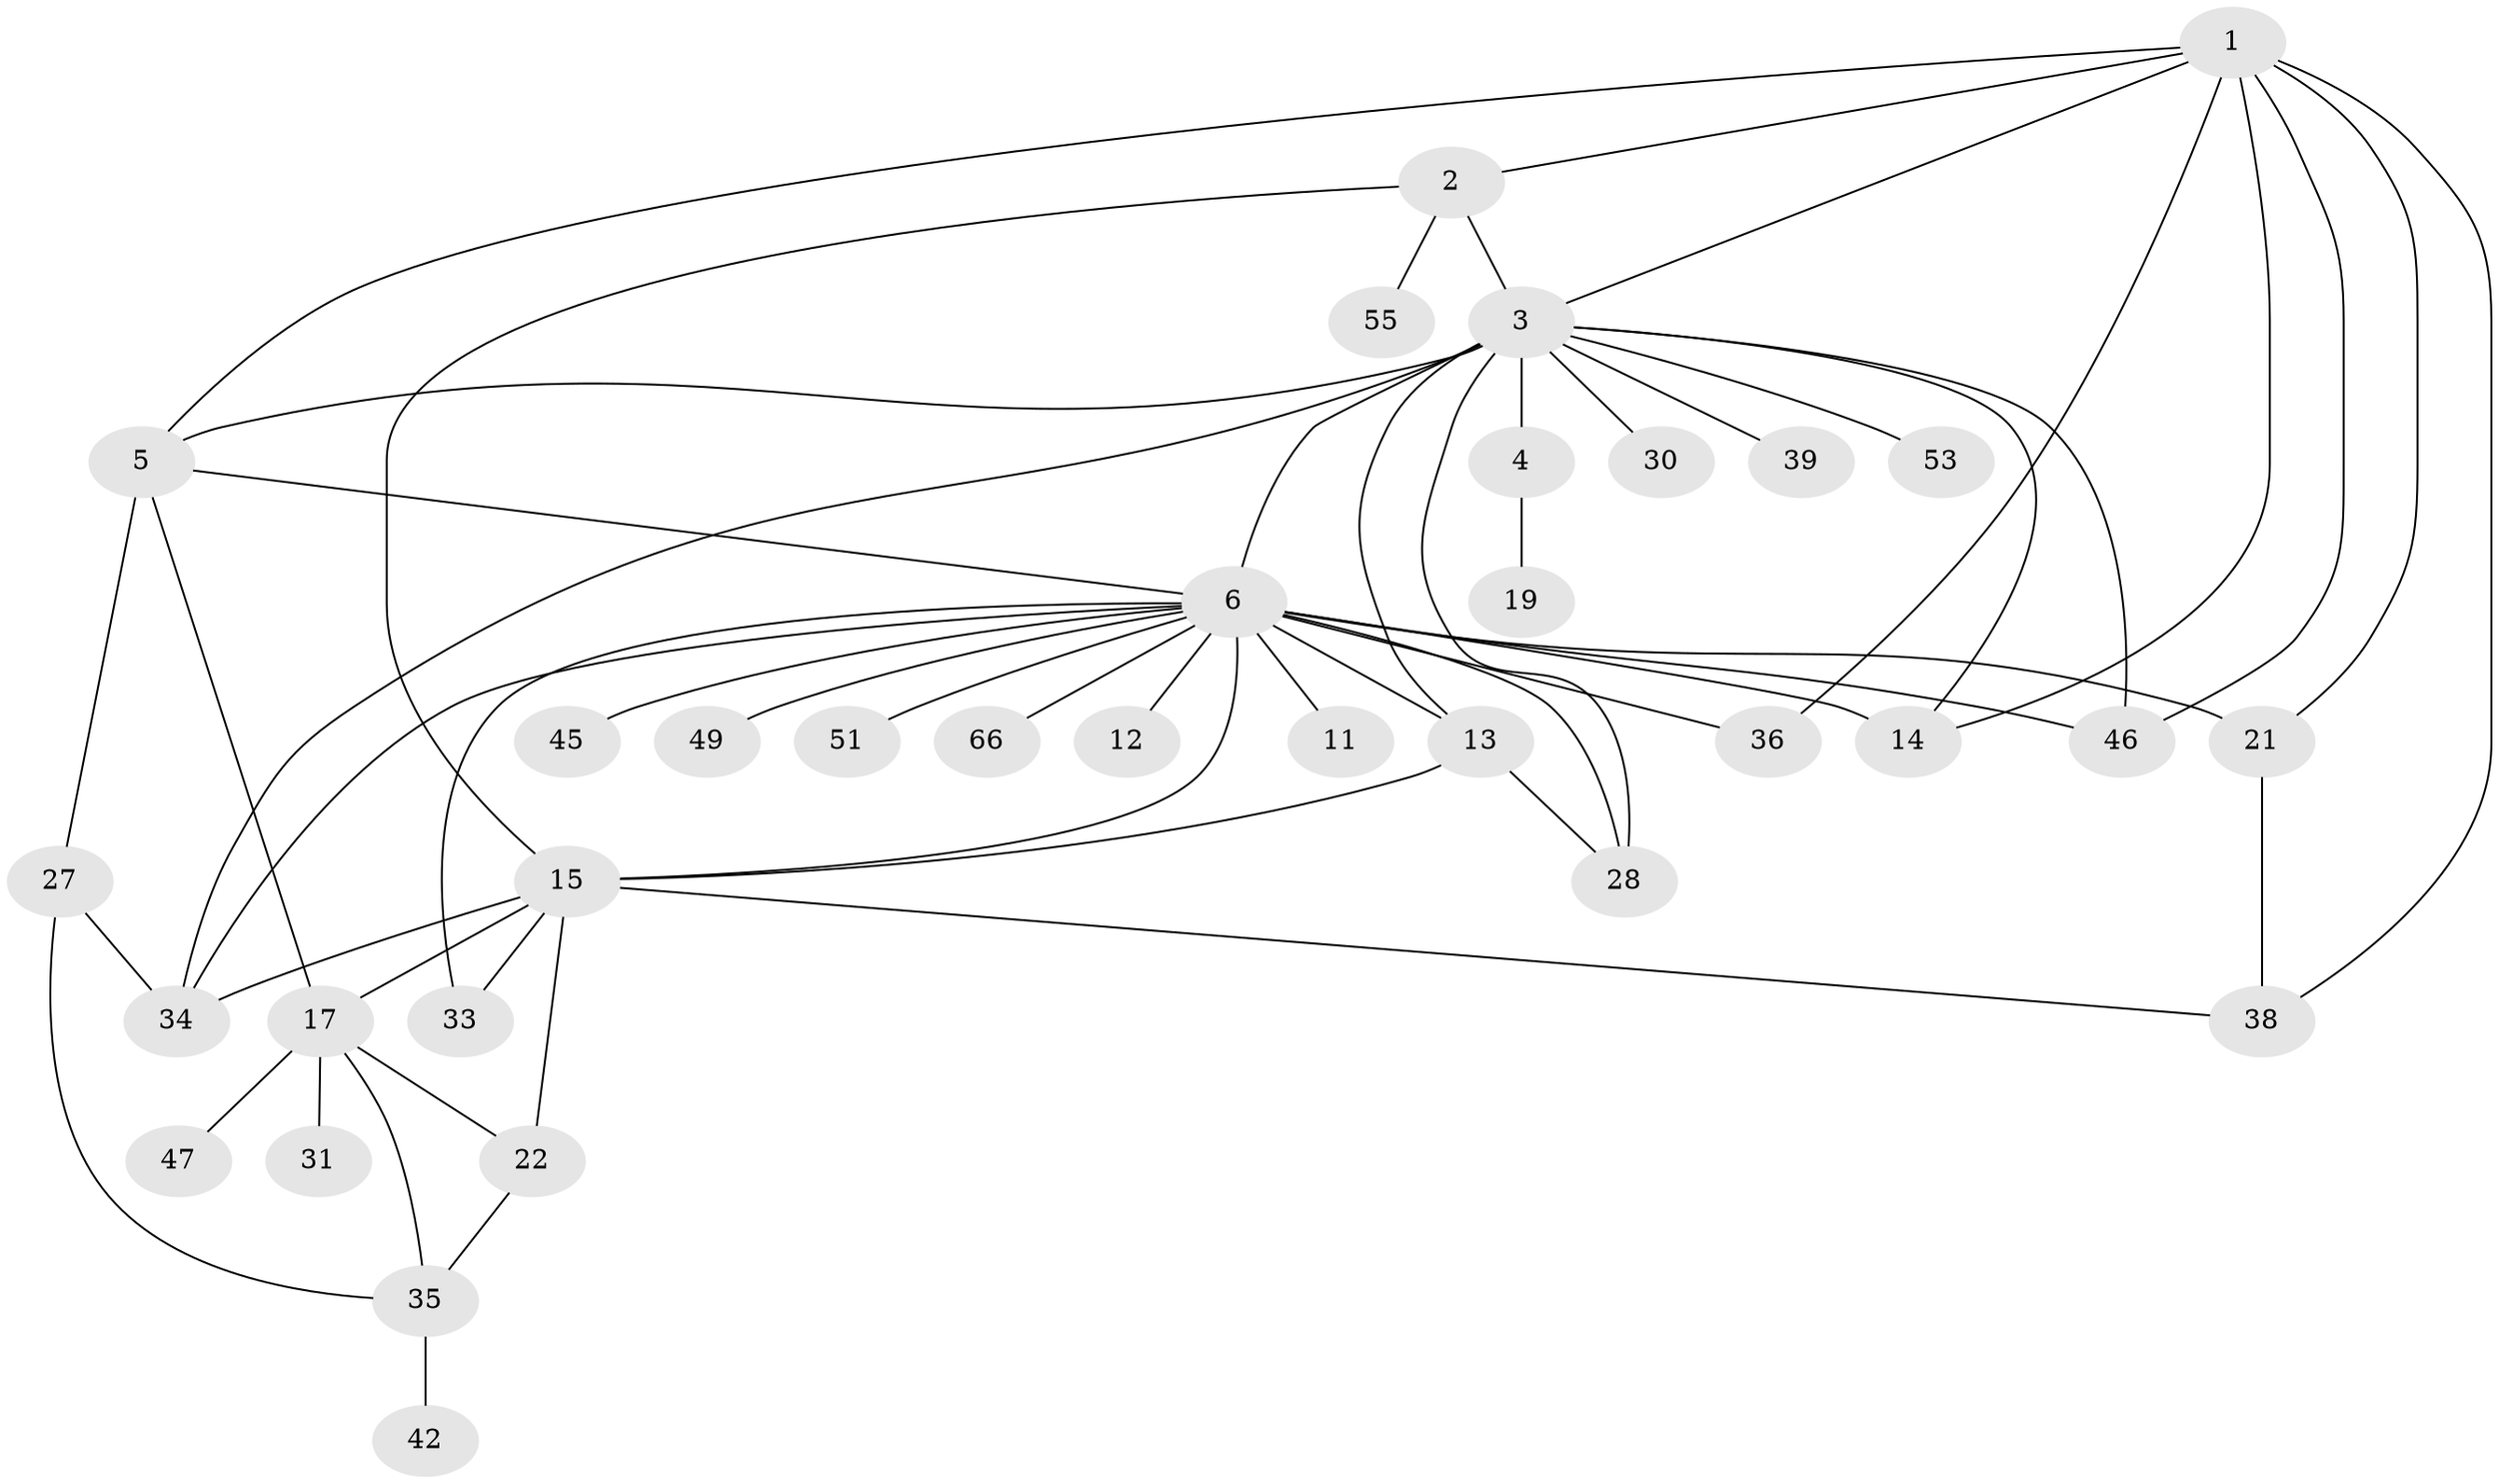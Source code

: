 // original degree distribution, {7: 0.014492753623188406, 4: 0.08695652173913043, 2: 0.21739130434782608, 5: 0.07246376811594203, 21: 0.014492753623188406, 10: 0.014492753623188406, 6: 0.057971014492753624, 1: 0.37681159420289856, 3: 0.13043478260869565, 8: 0.014492753623188406}
// Generated by graph-tools (version 1.1) at 2025/14/03/09/25 04:14:25]
// undirected, 34 vertices, 57 edges
graph export_dot {
graph [start="1"]
  node [color=gray90,style=filled];
  1 [super="+32"];
  2;
  3 [super="+8"];
  4;
  5;
  6 [super="+29+43+16+10+9+7"];
  11;
  12;
  13;
  14 [super="+24+50"];
  15 [super="+25"];
  17;
  19;
  21 [super="+26+64"];
  22 [super="+61"];
  27 [super="+59"];
  28 [super="+67+48"];
  30;
  31;
  33;
  34;
  35 [super="+41+62+54+52"];
  36;
  38;
  39;
  42;
  45;
  46;
  47;
  49;
  51 [super="+65"];
  53;
  55;
  66;
  1 -- 2;
  1 -- 5;
  1 -- 14;
  1 -- 21;
  1 -- 36;
  1 -- 38;
  1 -- 46;
  1 -- 3;
  2 -- 3;
  2 -- 55;
  2 -- 15;
  3 -- 4;
  3 -- 5;
  3 -- 34;
  3 -- 6;
  3 -- 39;
  3 -- 13;
  3 -- 46;
  3 -- 14;
  3 -- 53;
  3 -- 28 [weight=2];
  3 -- 30;
  4 -- 19;
  5 -- 6;
  5 -- 17;
  5 -- 27;
  6 -- 14 [weight=3];
  6 -- 15 [weight=2];
  6 -- 21 [weight=2];
  6 -- 33;
  6 -- 34;
  6 -- 36;
  6 -- 51;
  6 -- 66;
  6 -- 49;
  6 -- 13 [weight=2];
  6 -- 11;
  6 -- 45;
  6 -- 28;
  6 -- 12;
  6 -- 46;
  13 -- 28;
  13 -- 15;
  15 -- 17;
  15 -- 33;
  15 -- 22;
  15 -- 34;
  15 -- 38;
  17 -- 22;
  17 -- 31;
  17 -- 35;
  17 -- 47;
  21 -- 38;
  22 -- 35;
  27 -- 34;
  27 -- 35;
  35 -- 42;
}
